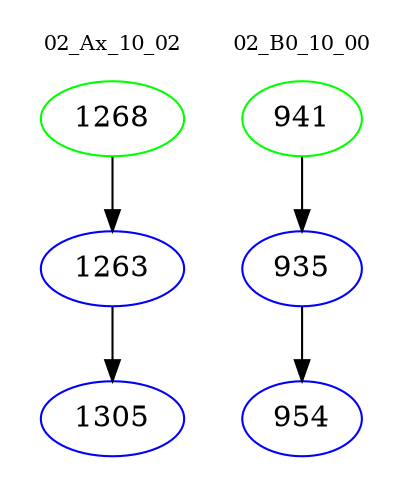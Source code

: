 digraph{
subgraph cluster_0 {
color = white
label = "02_Ax_10_02";
fontsize=10;
T0_1268 [label="1268", color="green"]
T0_1268 -> T0_1263 [color="black"]
T0_1263 [label="1263", color="blue"]
T0_1263 -> T0_1305 [color="black"]
T0_1305 [label="1305", color="blue"]
}
subgraph cluster_1 {
color = white
label = "02_B0_10_00";
fontsize=10;
T1_941 [label="941", color="green"]
T1_941 -> T1_935 [color="black"]
T1_935 [label="935", color="blue"]
T1_935 -> T1_954 [color="black"]
T1_954 [label="954", color="blue"]
}
}
